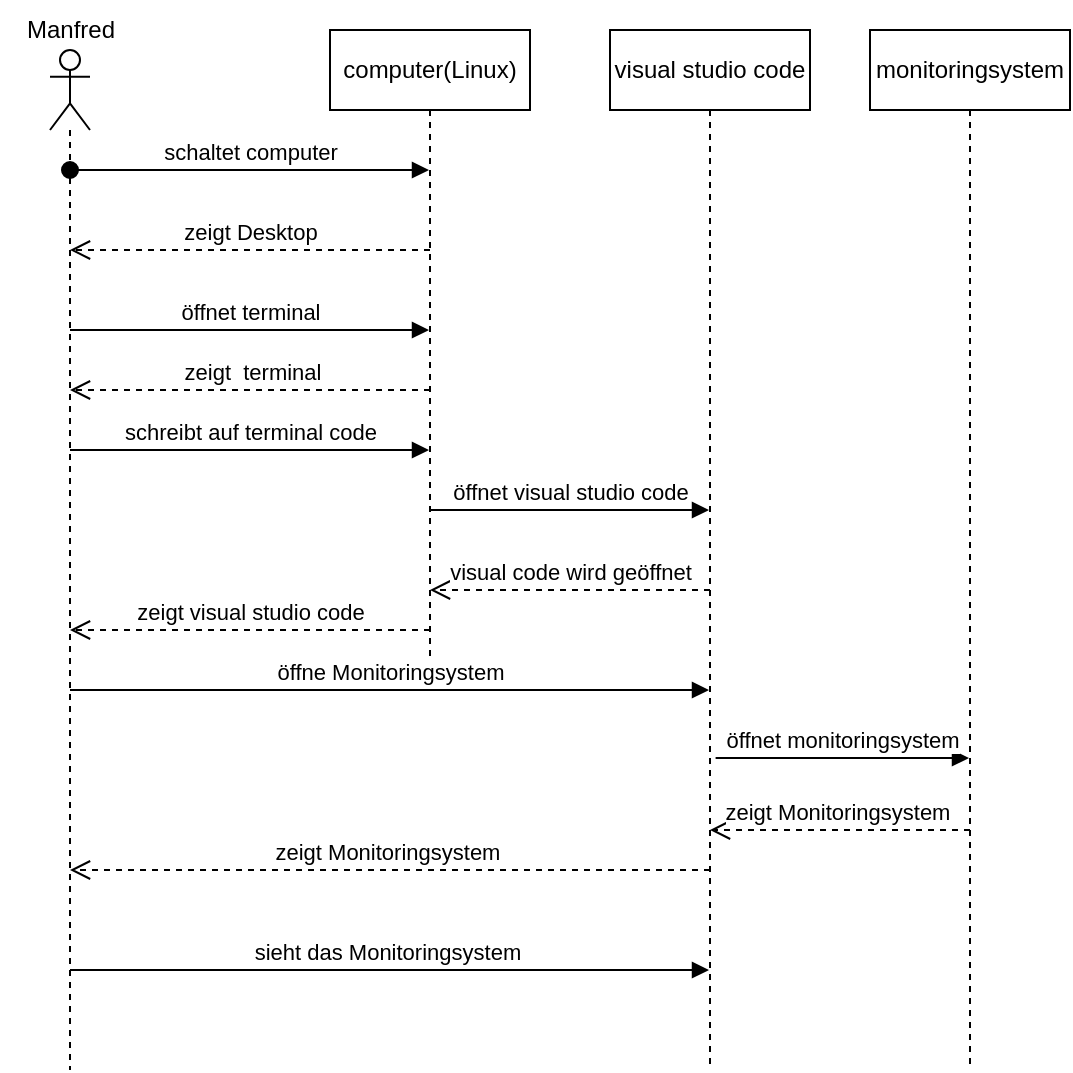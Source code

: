 <mxfile version="20.8.16" type="device"><diagram name="Page-1" id="13e1069c-82ec-6db2-03f1-153e76fe0fe0"><mxGraphModel dx="2390" dy="621" grid="1" gridSize="10" guides="1" tooltips="1" connect="1" arrows="1" fold="1" page="1" pageScale="1" pageWidth="1100" pageHeight="850" background="none" math="0" shadow="0"><root><mxCell id="0"/><mxCell id="1" parent="0"/><mxCell id="7rGFNGQtwdl1nmsae6u2-1" value="" style="shape=umlLifeline;participant=umlActor;perimeter=lifelinePerimeter;whiteSpace=wrap;html=1;container=1;collapsible=0;recursiveResize=0;verticalAlign=top;spacingTop=36;outlineConnect=0;" vertex="1" parent="1"><mxGeometry x="-590" y="50" width="20" height="510" as="geometry"/></mxCell><mxCell id="7rGFNGQtwdl1nmsae6u2-2" value="Manfred" style="text;html=1;align=center;verticalAlign=middle;resizable=0;points=[];autosize=1;strokeColor=none;fillColor=none;" vertex="1" parent="1"><mxGeometry x="-615" y="25" width="70" height="30" as="geometry"/></mxCell><mxCell id="7rGFNGQtwdl1nmsae6u2-3" value="computer(Linux)" style="shape=umlLifeline;perimeter=lifelinePerimeter;whiteSpace=wrap;html=1;container=1;collapsible=0;recursiveResize=0;outlineConnect=0;" vertex="1" parent="1"><mxGeometry x="-450" y="40" width="100" height="320" as="geometry"/></mxCell><mxCell id="7rGFNGQtwdl1nmsae6u2-13" value="zeigt&amp;nbsp; terminal" style="html=1;verticalAlign=bottom;endArrow=open;dashed=1;endSize=8;rounded=0;" edge="1" parent="7rGFNGQtwdl1nmsae6u2-3" target="7rGFNGQtwdl1nmsae6u2-1"><mxGeometry x="-0.003" relative="1" as="geometry"><mxPoint x="50" y="180" as="sourcePoint"/><mxPoint x="-30" y="180" as="targetPoint"/><mxPoint as="offset"/></mxGeometry></mxCell><mxCell id="7rGFNGQtwdl1nmsae6u2-17" value="öffnet visual studio code" style="html=1;verticalAlign=bottom;endArrow=block;rounded=0;" edge="1" parent="7rGFNGQtwdl1nmsae6u2-3" target="7rGFNGQtwdl1nmsae6u2-16"><mxGeometry width="80" relative="1" as="geometry"><mxPoint x="50" y="240" as="sourcePoint"/><mxPoint x="130" y="240" as="targetPoint"/></mxGeometry></mxCell><mxCell id="7rGFNGQtwdl1nmsae6u2-4" value="schaltet computer" style="html=1;verticalAlign=bottom;startArrow=oval;startFill=1;endArrow=block;startSize=8;rounded=0;" edge="1" parent="1" target="7rGFNGQtwdl1nmsae6u2-3"><mxGeometry width="60" relative="1" as="geometry"><mxPoint x="-580" y="110" as="sourcePoint"/><mxPoint x="-520" y="110" as="targetPoint"/></mxGeometry></mxCell><mxCell id="7rGFNGQtwdl1nmsae6u2-7" value="monitoringsystem" style="shape=umlLifeline;perimeter=lifelinePerimeter;whiteSpace=wrap;html=1;container=1;collapsible=0;recursiveResize=0;outlineConnect=0;" vertex="1" parent="1"><mxGeometry x="-180" y="40" width="100" height="520" as="geometry"/></mxCell><mxCell id="7rGFNGQtwdl1nmsae6u2-11" value="zeigt Desktop" style="html=1;verticalAlign=bottom;endArrow=open;dashed=1;endSize=8;rounded=0;" edge="1" parent="1" target="7rGFNGQtwdl1nmsae6u2-1"><mxGeometry relative="1" as="geometry"><mxPoint x="-400" y="150" as="sourcePoint"/><mxPoint x="-480" y="150" as="targetPoint"/></mxGeometry></mxCell><mxCell id="7rGFNGQtwdl1nmsae6u2-12" value="öffnet terminal" style="html=1;verticalAlign=bottom;endArrow=block;rounded=0;" edge="1" parent="1" target="7rGFNGQtwdl1nmsae6u2-3"><mxGeometry width="80" relative="1" as="geometry"><mxPoint x="-580" y="190" as="sourcePoint"/><mxPoint x="-500" y="190" as="targetPoint"/></mxGeometry></mxCell><mxCell id="7rGFNGQtwdl1nmsae6u2-14" value="schreibt auf terminal code" style="html=1;verticalAlign=bottom;endArrow=block;rounded=0;" edge="1" parent="1" target="7rGFNGQtwdl1nmsae6u2-3"><mxGeometry width="80" relative="1" as="geometry"><mxPoint x="-580" y="250" as="sourcePoint"/><mxPoint x="-500" y="250" as="targetPoint"/></mxGeometry></mxCell><mxCell id="7rGFNGQtwdl1nmsae6u2-16" value="visual studio code" style="shape=umlLifeline;perimeter=lifelinePerimeter;whiteSpace=wrap;html=1;container=1;collapsible=0;recursiveResize=0;outlineConnect=0;" vertex="1" parent="1"><mxGeometry x="-310" y="40" width="100" height="520" as="geometry"/></mxCell><mxCell id="7rGFNGQtwdl1nmsae6u2-18" value="visual code wird geöffnet" style="html=1;verticalAlign=bottom;endArrow=open;dashed=1;endSize=8;rounded=0;" edge="1" parent="1" target="7rGFNGQtwdl1nmsae6u2-3"><mxGeometry relative="1" as="geometry"><mxPoint x="-260" y="320" as="sourcePoint"/><mxPoint x="-340" y="320" as="targetPoint"/></mxGeometry></mxCell><mxCell id="7rGFNGQtwdl1nmsae6u2-19" value="zeigt visual studio code" style="html=1;verticalAlign=bottom;endArrow=open;dashed=1;endSize=8;rounded=0;" edge="1" parent="1" target="7rGFNGQtwdl1nmsae6u2-1"><mxGeometry relative="1" as="geometry"><mxPoint x="-400" y="340" as="sourcePoint"/><mxPoint x="-480" y="340" as="targetPoint"/></mxGeometry></mxCell><mxCell id="7rGFNGQtwdl1nmsae6u2-20" value="öffne Monitoringsystem" style="html=1;verticalAlign=bottom;endArrow=block;rounded=0;" edge="1" parent="1" target="7rGFNGQtwdl1nmsae6u2-16"><mxGeometry width="80" relative="1" as="geometry"><mxPoint x="-580" y="370" as="sourcePoint"/><mxPoint x="-500" y="370" as="targetPoint"/></mxGeometry></mxCell><mxCell id="7rGFNGQtwdl1nmsae6u2-21" value="öffnet monitoringsystem" style="html=1;verticalAlign=bottom;endArrow=block;rounded=0;exitX=0.528;exitY=0.7;exitDx=0;exitDy=0;exitPerimeter=0;" edge="1" parent="1" source="7rGFNGQtwdl1nmsae6u2-16" target="7rGFNGQtwdl1nmsae6u2-7"><mxGeometry width="80" relative="1" as="geometry"><mxPoint x="-250" y="400" as="sourcePoint"/><mxPoint x="-160" y="410" as="targetPoint"/></mxGeometry></mxCell><mxCell id="7rGFNGQtwdl1nmsae6u2-23" value="zeigt Monitoringsystem&amp;nbsp;" style="html=1;verticalAlign=bottom;endArrow=open;dashed=1;endSize=8;rounded=0;" edge="1" parent="1" target="7rGFNGQtwdl1nmsae6u2-16"><mxGeometry relative="1" as="geometry"><mxPoint x="-130" y="440" as="sourcePoint"/><mxPoint x="-210" y="440" as="targetPoint"/></mxGeometry></mxCell><mxCell id="7rGFNGQtwdl1nmsae6u2-24" value="zeigt Monitoringsystem&amp;nbsp;" style="html=1;verticalAlign=bottom;endArrow=open;dashed=1;endSize=8;rounded=0;" edge="1" parent="1" target="7rGFNGQtwdl1nmsae6u2-1"><mxGeometry relative="1" as="geometry"><mxPoint x="-260" y="460" as="sourcePoint"/><mxPoint x="-340" y="460" as="targetPoint"/></mxGeometry></mxCell><mxCell id="7rGFNGQtwdl1nmsae6u2-25" value="sieht das Monitoringsystem&amp;nbsp;" style="html=1;verticalAlign=bottom;endArrow=block;rounded=0;" edge="1" parent="1" target="7rGFNGQtwdl1nmsae6u2-16"><mxGeometry width="80" relative="1" as="geometry"><mxPoint x="-580" y="510" as="sourcePoint"/><mxPoint x="-500" y="510" as="targetPoint"/></mxGeometry></mxCell></root></mxGraphModel></diagram></mxfile>